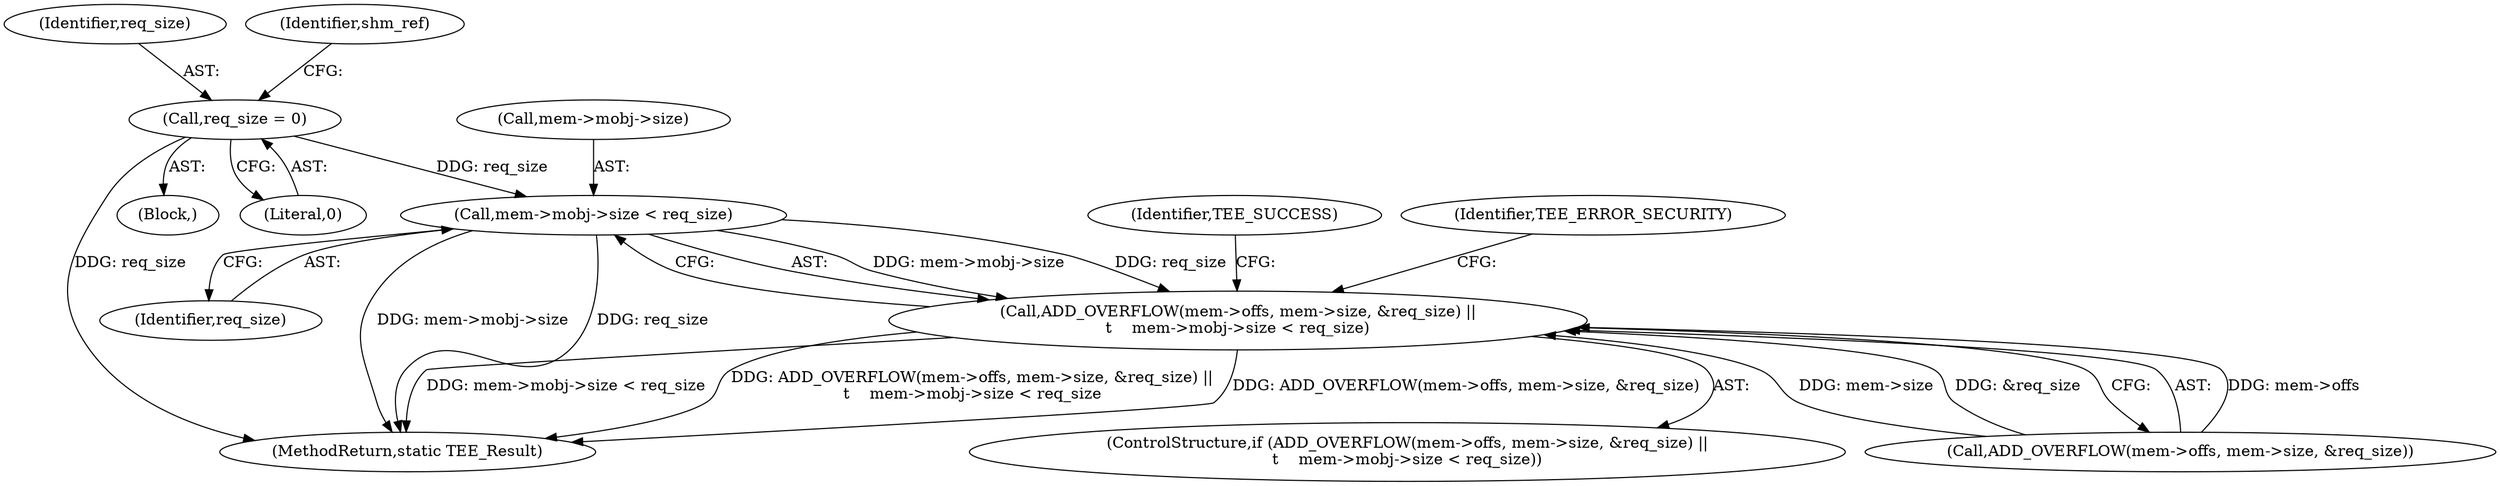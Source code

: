 digraph "0_optee_os_e3adcf566cb278444830e7badfdcc3983e334fd1@pointer" {
"1000156" [label="(Call,mem->mobj->size < req_size)"];
"1000106" [label="(Call,req_size = 0)"];
"1000146" [label="(Call,ADD_OVERFLOW(mem->offs, mem->size, &req_size) ||\n\t    mem->mobj->size < req_size)"];
"1000166" [label="(Identifier,TEE_SUCCESS)"];
"1000156" [label="(Call,mem->mobj->size < req_size)"];
"1000107" [label="(Identifier,req_size)"];
"1000164" [label="(Identifier,TEE_ERROR_SECURITY)"];
"1000146" [label="(Call,ADD_OVERFLOW(mem->offs, mem->size, &req_size) ||\n\t    mem->mobj->size < req_size)"];
"1000106" [label="(Call,req_size = 0)"];
"1000147" [label="(Call,ADD_OVERFLOW(mem->offs, mem->size, &req_size))"];
"1000111" [label="(Identifier,shm_ref)"];
"1000162" [label="(Identifier,req_size)"];
"1000167" [label="(MethodReturn,static TEE_Result)"];
"1000104" [label="(Block,)"];
"1000145" [label="(ControlStructure,if (ADD_OVERFLOW(mem->offs, mem->size, &req_size) ||\n\t    mem->mobj->size < req_size))"];
"1000157" [label="(Call,mem->mobj->size)"];
"1000108" [label="(Literal,0)"];
"1000156" -> "1000146"  [label="AST: "];
"1000156" -> "1000162"  [label="CFG: "];
"1000157" -> "1000156"  [label="AST: "];
"1000162" -> "1000156"  [label="AST: "];
"1000146" -> "1000156"  [label="CFG: "];
"1000156" -> "1000167"  [label="DDG: mem->mobj->size"];
"1000156" -> "1000167"  [label="DDG: req_size"];
"1000156" -> "1000146"  [label="DDG: mem->mobj->size"];
"1000156" -> "1000146"  [label="DDG: req_size"];
"1000106" -> "1000156"  [label="DDG: req_size"];
"1000106" -> "1000104"  [label="AST: "];
"1000106" -> "1000108"  [label="CFG: "];
"1000107" -> "1000106"  [label="AST: "];
"1000108" -> "1000106"  [label="AST: "];
"1000111" -> "1000106"  [label="CFG: "];
"1000106" -> "1000167"  [label="DDG: req_size"];
"1000146" -> "1000145"  [label="AST: "];
"1000146" -> "1000147"  [label="CFG: "];
"1000147" -> "1000146"  [label="AST: "];
"1000164" -> "1000146"  [label="CFG: "];
"1000166" -> "1000146"  [label="CFG: "];
"1000146" -> "1000167"  [label="DDG: mem->mobj->size < req_size"];
"1000146" -> "1000167"  [label="DDG: ADD_OVERFLOW(mem->offs, mem->size, &req_size) ||\n\t    mem->mobj->size < req_size"];
"1000146" -> "1000167"  [label="DDG: ADD_OVERFLOW(mem->offs, mem->size, &req_size)"];
"1000147" -> "1000146"  [label="DDG: mem->offs"];
"1000147" -> "1000146"  [label="DDG: mem->size"];
"1000147" -> "1000146"  [label="DDG: &req_size"];
}
